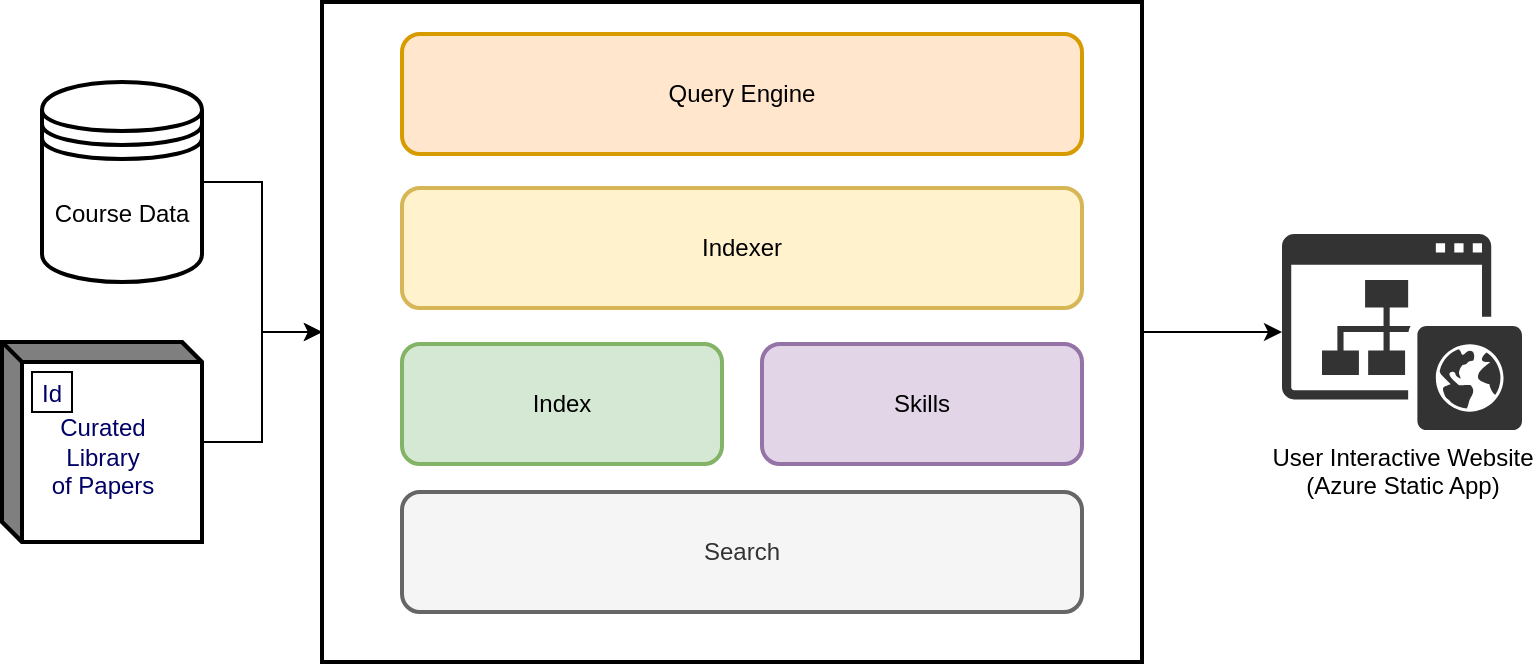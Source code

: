<mxfile version="20.2.0" type="device"><diagram id="lDFaNoHuyVOpaeLBohMm" name="Page-1"><mxGraphModel dx="767" dy="389" grid="1" gridSize="10" guides="1" tooltips="1" connect="1" arrows="1" fold="1" page="1" pageScale="1" pageWidth="1654" pageHeight="1169" math="0" shadow="0"><root><mxCell id="0"/><mxCell id="1" parent="0"/><mxCell id="cjWbdxxVuRmJLK28Jy8T-13" style="edgeStyle=orthogonalEdgeStyle;rounded=0;orthogonalLoop=1;jettySize=auto;html=1;fontColor=#000000;" edge="1" parent="1" source="cjWbdxxVuRmJLK28Jy8T-1" target="cjWbdxxVuRmJLK28Jy8T-5"><mxGeometry relative="1" as="geometry"/></mxCell><mxCell id="cjWbdxxVuRmJLK28Jy8T-1" value="&lt;font&gt;Course Data&lt;/font&gt;" style="shape=datastore;whiteSpace=wrap;html=1;strokeColor=#000000;strokeWidth=2;fontColor=#000000;" vertex="1" parent="1"><mxGeometry x="70" y="90" width="80" height="100" as="geometry"/></mxCell><mxCell id="cjWbdxxVuRmJLK28Jy8T-14" style="edgeStyle=orthogonalEdgeStyle;rounded=0;orthogonalLoop=1;jettySize=auto;html=1;entryX=0;entryY=0.5;entryDx=0;entryDy=0;fontColor=#000000;" edge="1" parent="1" source="cjWbdxxVuRmJLK28Jy8T-2" target="cjWbdxxVuRmJLK28Jy8T-5"><mxGeometry relative="1" as="geometry"/></mxCell><mxCell id="cjWbdxxVuRmJLK28Jy8T-2" value="&lt;br&gt;Curated &lt;br&gt;Library &lt;br&gt;of Papers" style="html=1;dashed=0;whitespace=wrap;shape=mxgraph.dfd.externalEntity;fontColor=#000066;strokeColor=#000000;strokeWidth=2;" vertex="1" parent="1"><mxGeometry x="50" y="220" width="100" height="100" as="geometry"/></mxCell><mxCell id="cjWbdxxVuRmJLK28Jy8T-3" value="Id" style="autosize=1;part=1;resizable=0;strokeColor=inherit;fillColor=inherit;gradientColor=inherit;fontColor=#000066;" vertex="1" parent="cjWbdxxVuRmJLK28Jy8T-2"><mxGeometry width="20" height="20" relative="1" as="geometry"><mxPoint x="15" y="15" as="offset"/></mxGeometry></mxCell><mxCell id="cjWbdxxVuRmJLK28Jy8T-11" value="" style="group;" vertex="1" connectable="0" parent="1"><mxGeometry x="210" y="50" width="410" height="330" as="geometry"/></mxCell><mxCell id="cjWbdxxVuRmJLK28Jy8T-5" value="" style="rounded=0;whiteSpace=wrap;html=1;fontColor=#000000;strokeColor=#000000;strokeWidth=2;" vertex="1" parent="cjWbdxxVuRmJLK28Jy8T-11"><mxGeometry width="410" height="330" as="geometry"/></mxCell><mxCell id="cjWbdxxVuRmJLK28Jy8T-6" value="Indexer" style="rounded=1;whiteSpace=wrap;html=1;strokeColor=#d6b656;strokeWidth=2;fillColor=#fff2cc;" vertex="1" parent="cjWbdxxVuRmJLK28Jy8T-11"><mxGeometry x="40" y="93" width="340" height="60" as="geometry"/></mxCell><mxCell id="cjWbdxxVuRmJLK28Jy8T-7" value="Index" style="rounded=1;whiteSpace=wrap;html=1;strokeColor=#82b366;strokeWidth=2;fillColor=#d5e8d4;" vertex="1" parent="cjWbdxxVuRmJLK28Jy8T-11"><mxGeometry x="40" y="171" width="160" height="60" as="geometry"/></mxCell><mxCell id="cjWbdxxVuRmJLK28Jy8T-8" value="Skills" style="rounded=1;whiteSpace=wrap;html=1;strokeColor=#9673a6;strokeWidth=2;fillColor=#e1d5e7;" vertex="1" parent="cjWbdxxVuRmJLK28Jy8T-11"><mxGeometry x="220" y="171" width="160" height="60" as="geometry"/></mxCell><mxCell id="cjWbdxxVuRmJLK28Jy8T-9" value="Query Engine" style="rounded=1;whiteSpace=wrap;html=1;strokeColor=#d79b00;strokeWidth=2;fillColor=#ffe6cc;" vertex="1" parent="cjWbdxxVuRmJLK28Jy8T-11"><mxGeometry x="40" y="16" width="340" height="60" as="geometry"/></mxCell><mxCell id="cjWbdxxVuRmJLK28Jy8T-10" value="Search" style="rounded=1;whiteSpace=wrap;html=1;fontColor=#333333;strokeColor=#666666;strokeWidth=2;fillColor=#f5f5f5;" vertex="1" parent="cjWbdxxVuRmJLK28Jy8T-11"><mxGeometry x="40" y="245" width="340" height="60" as="geometry"/></mxCell><mxCell id="cjWbdxxVuRmJLK28Jy8T-12" value="User Interactive Website&lt;br&gt;(Azure Static App)" style="sketch=0;pointerEvents=1;shadow=0;dashed=0;html=1;strokeColor=none;fillColor=#333333;labelPosition=center;verticalLabelPosition=bottom;verticalAlign=top;outlineConnect=0;align=center;shape=mxgraph.office.sites.website_public;fontColor=#000000;" vertex="1" parent="1"><mxGeometry x="690" y="166" width="120" height="98" as="geometry"/></mxCell><mxCell id="cjWbdxxVuRmJLK28Jy8T-15" style="edgeStyle=orthogonalEdgeStyle;rounded=0;orthogonalLoop=1;jettySize=auto;html=1;fontColor=#000000;" edge="1" parent="1" source="cjWbdxxVuRmJLK28Jy8T-5" target="cjWbdxxVuRmJLK28Jy8T-12"><mxGeometry relative="1" as="geometry"/></mxCell></root></mxGraphModel></diagram></mxfile>